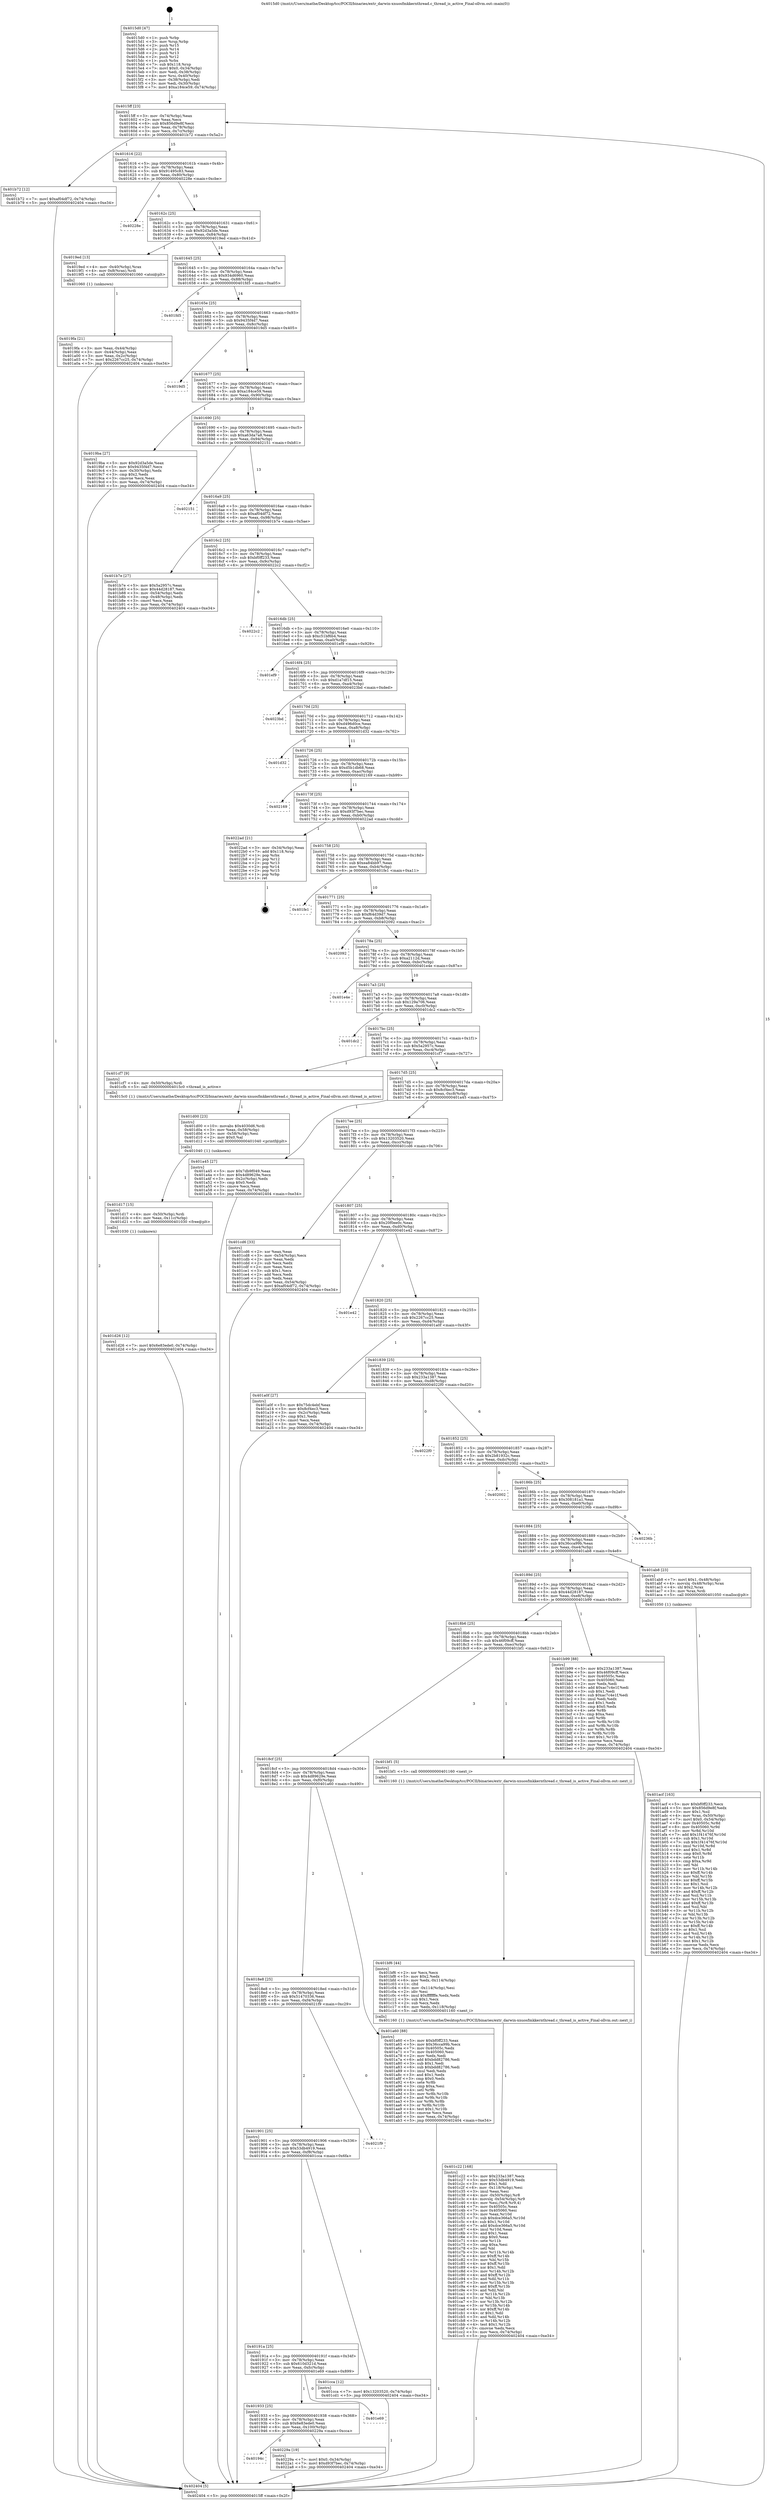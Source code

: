 digraph "0x4015d0" {
  label = "0x4015d0 (/mnt/c/Users/mathe/Desktop/tcc/POCII/binaries/extr_darwin-xnuosfmkkernthread.c_thread_is_active_Final-ollvm.out::main(0))"
  labelloc = "t"
  node[shape=record]

  Entry [label="",width=0.3,height=0.3,shape=circle,fillcolor=black,style=filled]
  "0x4015ff" [label="{
     0x4015ff [23]\l
     | [instrs]\l
     &nbsp;&nbsp;0x4015ff \<+3\>: mov -0x74(%rbp),%eax\l
     &nbsp;&nbsp;0x401602 \<+2\>: mov %eax,%ecx\l
     &nbsp;&nbsp;0x401604 \<+6\>: sub $0x856d9e8f,%ecx\l
     &nbsp;&nbsp;0x40160a \<+3\>: mov %eax,-0x78(%rbp)\l
     &nbsp;&nbsp;0x40160d \<+3\>: mov %ecx,-0x7c(%rbp)\l
     &nbsp;&nbsp;0x401610 \<+6\>: je 0000000000401b72 \<main+0x5a2\>\l
  }"]
  "0x401b72" [label="{
     0x401b72 [12]\l
     | [instrs]\l
     &nbsp;&nbsp;0x401b72 \<+7\>: movl $0xaf04df72,-0x74(%rbp)\l
     &nbsp;&nbsp;0x401b79 \<+5\>: jmp 0000000000402404 \<main+0xe34\>\l
  }"]
  "0x401616" [label="{
     0x401616 [22]\l
     | [instrs]\l
     &nbsp;&nbsp;0x401616 \<+5\>: jmp 000000000040161b \<main+0x4b\>\l
     &nbsp;&nbsp;0x40161b \<+3\>: mov -0x78(%rbp),%eax\l
     &nbsp;&nbsp;0x40161e \<+5\>: sub $0x91495c83,%eax\l
     &nbsp;&nbsp;0x401623 \<+3\>: mov %eax,-0x80(%rbp)\l
     &nbsp;&nbsp;0x401626 \<+6\>: je 000000000040228e \<main+0xcbe\>\l
  }"]
  Exit [label="",width=0.3,height=0.3,shape=circle,fillcolor=black,style=filled,peripheries=2]
  "0x40228e" [label="{
     0x40228e\l
  }", style=dashed]
  "0x40162c" [label="{
     0x40162c [25]\l
     | [instrs]\l
     &nbsp;&nbsp;0x40162c \<+5\>: jmp 0000000000401631 \<main+0x61\>\l
     &nbsp;&nbsp;0x401631 \<+3\>: mov -0x78(%rbp),%eax\l
     &nbsp;&nbsp;0x401634 \<+5\>: sub $0x92d3a5de,%eax\l
     &nbsp;&nbsp;0x401639 \<+6\>: mov %eax,-0x84(%rbp)\l
     &nbsp;&nbsp;0x40163f \<+6\>: je 00000000004019ed \<main+0x41d\>\l
  }"]
  "0x40194c" [label="{
     0x40194c\l
  }", style=dashed]
  "0x4019ed" [label="{
     0x4019ed [13]\l
     | [instrs]\l
     &nbsp;&nbsp;0x4019ed \<+4\>: mov -0x40(%rbp),%rax\l
     &nbsp;&nbsp;0x4019f1 \<+4\>: mov 0x8(%rax),%rdi\l
     &nbsp;&nbsp;0x4019f5 \<+5\>: call 0000000000401060 \<atoi@plt\>\l
     | [calls]\l
     &nbsp;&nbsp;0x401060 \{1\} (unknown)\l
  }"]
  "0x401645" [label="{
     0x401645 [25]\l
     | [instrs]\l
     &nbsp;&nbsp;0x401645 \<+5\>: jmp 000000000040164a \<main+0x7a\>\l
     &nbsp;&nbsp;0x40164a \<+3\>: mov -0x78(%rbp),%eax\l
     &nbsp;&nbsp;0x40164d \<+5\>: sub $0x934d6960,%eax\l
     &nbsp;&nbsp;0x401652 \<+6\>: mov %eax,-0x88(%rbp)\l
     &nbsp;&nbsp;0x401658 \<+6\>: je 0000000000401fd5 \<main+0xa05\>\l
  }"]
  "0x40229a" [label="{
     0x40229a [19]\l
     | [instrs]\l
     &nbsp;&nbsp;0x40229a \<+7\>: movl $0x0,-0x34(%rbp)\l
     &nbsp;&nbsp;0x4022a1 \<+7\>: movl $0xd93f7bec,-0x74(%rbp)\l
     &nbsp;&nbsp;0x4022a8 \<+5\>: jmp 0000000000402404 \<main+0xe34\>\l
  }"]
  "0x401fd5" [label="{
     0x401fd5\l
  }", style=dashed]
  "0x40165e" [label="{
     0x40165e [25]\l
     | [instrs]\l
     &nbsp;&nbsp;0x40165e \<+5\>: jmp 0000000000401663 \<main+0x93\>\l
     &nbsp;&nbsp;0x401663 \<+3\>: mov -0x78(%rbp),%eax\l
     &nbsp;&nbsp;0x401666 \<+5\>: sub $0x9435f4d7,%eax\l
     &nbsp;&nbsp;0x40166b \<+6\>: mov %eax,-0x8c(%rbp)\l
     &nbsp;&nbsp;0x401671 \<+6\>: je 00000000004019d5 \<main+0x405\>\l
  }"]
  "0x401933" [label="{
     0x401933 [25]\l
     | [instrs]\l
     &nbsp;&nbsp;0x401933 \<+5\>: jmp 0000000000401938 \<main+0x368\>\l
     &nbsp;&nbsp;0x401938 \<+3\>: mov -0x78(%rbp),%eax\l
     &nbsp;&nbsp;0x40193b \<+5\>: sub $0x6e83ede0,%eax\l
     &nbsp;&nbsp;0x401940 \<+6\>: mov %eax,-0x100(%rbp)\l
     &nbsp;&nbsp;0x401946 \<+6\>: je 000000000040229a \<main+0xcca\>\l
  }"]
  "0x4019d5" [label="{
     0x4019d5\l
  }", style=dashed]
  "0x401677" [label="{
     0x401677 [25]\l
     | [instrs]\l
     &nbsp;&nbsp;0x401677 \<+5\>: jmp 000000000040167c \<main+0xac\>\l
     &nbsp;&nbsp;0x40167c \<+3\>: mov -0x78(%rbp),%eax\l
     &nbsp;&nbsp;0x40167f \<+5\>: sub $0xa184ce59,%eax\l
     &nbsp;&nbsp;0x401684 \<+6\>: mov %eax,-0x90(%rbp)\l
     &nbsp;&nbsp;0x40168a \<+6\>: je 00000000004019ba \<main+0x3ea\>\l
  }"]
  "0x401e69" [label="{
     0x401e69\l
  }", style=dashed]
  "0x4019ba" [label="{
     0x4019ba [27]\l
     | [instrs]\l
     &nbsp;&nbsp;0x4019ba \<+5\>: mov $0x92d3a5de,%eax\l
     &nbsp;&nbsp;0x4019bf \<+5\>: mov $0x9435f4d7,%ecx\l
     &nbsp;&nbsp;0x4019c4 \<+3\>: mov -0x30(%rbp),%edx\l
     &nbsp;&nbsp;0x4019c7 \<+3\>: cmp $0x2,%edx\l
     &nbsp;&nbsp;0x4019ca \<+3\>: cmovne %ecx,%eax\l
     &nbsp;&nbsp;0x4019cd \<+3\>: mov %eax,-0x74(%rbp)\l
     &nbsp;&nbsp;0x4019d0 \<+5\>: jmp 0000000000402404 \<main+0xe34\>\l
  }"]
  "0x401690" [label="{
     0x401690 [25]\l
     | [instrs]\l
     &nbsp;&nbsp;0x401690 \<+5\>: jmp 0000000000401695 \<main+0xc5\>\l
     &nbsp;&nbsp;0x401695 \<+3\>: mov -0x78(%rbp),%eax\l
     &nbsp;&nbsp;0x401698 \<+5\>: sub $0xa63da7a8,%eax\l
     &nbsp;&nbsp;0x40169d \<+6\>: mov %eax,-0x94(%rbp)\l
     &nbsp;&nbsp;0x4016a3 \<+6\>: je 0000000000402151 \<main+0xb81\>\l
  }"]
  "0x402404" [label="{
     0x402404 [5]\l
     | [instrs]\l
     &nbsp;&nbsp;0x402404 \<+5\>: jmp 00000000004015ff \<main+0x2f\>\l
  }"]
  "0x4015d0" [label="{
     0x4015d0 [47]\l
     | [instrs]\l
     &nbsp;&nbsp;0x4015d0 \<+1\>: push %rbp\l
     &nbsp;&nbsp;0x4015d1 \<+3\>: mov %rsp,%rbp\l
     &nbsp;&nbsp;0x4015d4 \<+2\>: push %r15\l
     &nbsp;&nbsp;0x4015d6 \<+2\>: push %r14\l
     &nbsp;&nbsp;0x4015d8 \<+2\>: push %r13\l
     &nbsp;&nbsp;0x4015da \<+2\>: push %r12\l
     &nbsp;&nbsp;0x4015dc \<+1\>: push %rbx\l
     &nbsp;&nbsp;0x4015dd \<+7\>: sub $0x118,%rsp\l
     &nbsp;&nbsp;0x4015e4 \<+7\>: movl $0x0,-0x34(%rbp)\l
     &nbsp;&nbsp;0x4015eb \<+3\>: mov %edi,-0x38(%rbp)\l
     &nbsp;&nbsp;0x4015ee \<+4\>: mov %rsi,-0x40(%rbp)\l
     &nbsp;&nbsp;0x4015f2 \<+3\>: mov -0x38(%rbp),%edi\l
     &nbsp;&nbsp;0x4015f5 \<+3\>: mov %edi,-0x30(%rbp)\l
     &nbsp;&nbsp;0x4015f8 \<+7\>: movl $0xa184ce59,-0x74(%rbp)\l
  }"]
  "0x4019fa" [label="{
     0x4019fa [21]\l
     | [instrs]\l
     &nbsp;&nbsp;0x4019fa \<+3\>: mov %eax,-0x44(%rbp)\l
     &nbsp;&nbsp;0x4019fd \<+3\>: mov -0x44(%rbp),%eax\l
     &nbsp;&nbsp;0x401a00 \<+3\>: mov %eax,-0x2c(%rbp)\l
     &nbsp;&nbsp;0x401a03 \<+7\>: movl $0x2267cc25,-0x74(%rbp)\l
     &nbsp;&nbsp;0x401a0a \<+5\>: jmp 0000000000402404 \<main+0xe34\>\l
  }"]
  "0x401d26" [label="{
     0x401d26 [12]\l
     | [instrs]\l
     &nbsp;&nbsp;0x401d26 \<+7\>: movl $0x6e83ede0,-0x74(%rbp)\l
     &nbsp;&nbsp;0x401d2d \<+5\>: jmp 0000000000402404 \<main+0xe34\>\l
  }"]
  "0x402151" [label="{
     0x402151\l
  }", style=dashed]
  "0x4016a9" [label="{
     0x4016a9 [25]\l
     | [instrs]\l
     &nbsp;&nbsp;0x4016a9 \<+5\>: jmp 00000000004016ae \<main+0xde\>\l
     &nbsp;&nbsp;0x4016ae \<+3\>: mov -0x78(%rbp),%eax\l
     &nbsp;&nbsp;0x4016b1 \<+5\>: sub $0xaf04df72,%eax\l
     &nbsp;&nbsp;0x4016b6 \<+6\>: mov %eax,-0x98(%rbp)\l
     &nbsp;&nbsp;0x4016bc \<+6\>: je 0000000000401b7e \<main+0x5ae\>\l
  }"]
  "0x401d17" [label="{
     0x401d17 [15]\l
     | [instrs]\l
     &nbsp;&nbsp;0x401d17 \<+4\>: mov -0x50(%rbp),%rdi\l
     &nbsp;&nbsp;0x401d1b \<+6\>: mov %eax,-0x11c(%rbp)\l
     &nbsp;&nbsp;0x401d21 \<+5\>: call 0000000000401030 \<free@plt\>\l
     | [calls]\l
     &nbsp;&nbsp;0x401030 \{1\} (unknown)\l
  }"]
  "0x401b7e" [label="{
     0x401b7e [27]\l
     | [instrs]\l
     &nbsp;&nbsp;0x401b7e \<+5\>: mov $0x5a2957c,%eax\l
     &nbsp;&nbsp;0x401b83 \<+5\>: mov $0x44d28187,%ecx\l
     &nbsp;&nbsp;0x401b88 \<+3\>: mov -0x54(%rbp),%edx\l
     &nbsp;&nbsp;0x401b8b \<+3\>: cmp -0x48(%rbp),%edx\l
     &nbsp;&nbsp;0x401b8e \<+3\>: cmovl %ecx,%eax\l
     &nbsp;&nbsp;0x401b91 \<+3\>: mov %eax,-0x74(%rbp)\l
     &nbsp;&nbsp;0x401b94 \<+5\>: jmp 0000000000402404 \<main+0xe34\>\l
  }"]
  "0x4016c2" [label="{
     0x4016c2 [25]\l
     | [instrs]\l
     &nbsp;&nbsp;0x4016c2 \<+5\>: jmp 00000000004016c7 \<main+0xf7\>\l
     &nbsp;&nbsp;0x4016c7 \<+3\>: mov -0x78(%rbp),%eax\l
     &nbsp;&nbsp;0x4016ca \<+5\>: sub $0xbf0ff233,%eax\l
     &nbsp;&nbsp;0x4016cf \<+6\>: mov %eax,-0x9c(%rbp)\l
     &nbsp;&nbsp;0x4016d5 \<+6\>: je 00000000004022c2 \<main+0xcf2\>\l
  }"]
  "0x401d00" [label="{
     0x401d00 [23]\l
     | [instrs]\l
     &nbsp;&nbsp;0x401d00 \<+10\>: movabs $0x4030d6,%rdi\l
     &nbsp;&nbsp;0x401d0a \<+3\>: mov %eax,-0x58(%rbp)\l
     &nbsp;&nbsp;0x401d0d \<+3\>: mov -0x58(%rbp),%esi\l
     &nbsp;&nbsp;0x401d10 \<+2\>: mov $0x0,%al\l
     &nbsp;&nbsp;0x401d12 \<+5\>: call 0000000000401040 \<printf@plt\>\l
     | [calls]\l
     &nbsp;&nbsp;0x401040 \{1\} (unknown)\l
  }"]
  "0x4022c2" [label="{
     0x4022c2\l
  }", style=dashed]
  "0x4016db" [label="{
     0x4016db [25]\l
     | [instrs]\l
     &nbsp;&nbsp;0x4016db \<+5\>: jmp 00000000004016e0 \<main+0x110\>\l
     &nbsp;&nbsp;0x4016e0 \<+3\>: mov -0x78(%rbp),%eax\l
     &nbsp;&nbsp;0x4016e3 \<+5\>: sub $0xc51bf6b4,%eax\l
     &nbsp;&nbsp;0x4016e8 \<+6\>: mov %eax,-0xa0(%rbp)\l
     &nbsp;&nbsp;0x4016ee \<+6\>: je 0000000000401ef9 \<main+0x929\>\l
  }"]
  "0x40191a" [label="{
     0x40191a [25]\l
     | [instrs]\l
     &nbsp;&nbsp;0x40191a \<+5\>: jmp 000000000040191f \<main+0x34f\>\l
     &nbsp;&nbsp;0x40191f \<+3\>: mov -0x78(%rbp),%eax\l
     &nbsp;&nbsp;0x401922 \<+5\>: sub $0x610d321d,%eax\l
     &nbsp;&nbsp;0x401927 \<+6\>: mov %eax,-0xfc(%rbp)\l
     &nbsp;&nbsp;0x40192d \<+6\>: je 0000000000401e69 \<main+0x899\>\l
  }"]
  "0x401ef9" [label="{
     0x401ef9\l
  }", style=dashed]
  "0x4016f4" [label="{
     0x4016f4 [25]\l
     | [instrs]\l
     &nbsp;&nbsp;0x4016f4 \<+5\>: jmp 00000000004016f9 \<main+0x129\>\l
     &nbsp;&nbsp;0x4016f9 \<+3\>: mov -0x78(%rbp),%eax\l
     &nbsp;&nbsp;0x4016fc \<+5\>: sub $0xd1a7df15,%eax\l
     &nbsp;&nbsp;0x401701 \<+6\>: mov %eax,-0xa4(%rbp)\l
     &nbsp;&nbsp;0x401707 \<+6\>: je 00000000004023bd \<main+0xded\>\l
  }"]
  "0x401cca" [label="{
     0x401cca [12]\l
     | [instrs]\l
     &nbsp;&nbsp;0x401cca \<+7\>: movl $0x13203520,-0x74(%rbp)\l
     &nbsp;&nbsp;0x401cd1 \<+5\>: jmp 0000000000402404 \<main+0xe34\>\l
  }"]
  "0x4023bd" [label="{
     0x4023bd\l
  }", style=dashed]
  "0x40170d" [label="{
     0x40170d [25]\l
     | [instrs]\l
     &nbsp;&nbsp;0x40170d \<+5\>: jmp 0000000000401712 \<main+0x142\>\l
     &nbsp;&nbsp;0x401712 \<+3\>: mov -0x78(%rbp),%eax\l
     &nbsp;&nbsp;0x401715 \<+5\>: sub $0xd496d0ce,%eax\l
     &nbsp;&nbsp;0x40171a \<+6\>: mov %eax,-0xa8(%rbp)\l
     &nbsp;&nbsp;0x401720 \<+6\>: je 0000000000401d32 \<main+0x762\>\l
  }"]
  "0x401901" [label="{
     0x401901 [25]\l
     | [instrs]\l
     &nbsp;&nbsp;0x401901 \<+5\>: jmp 0000000000401906 \<main+0x336\>\l
     &nbsp;&nbsp;0x401906 \<+3\>: mov -0x78(%rbp),%eax\l
     &nbsp;&nbsp;0x401909 \<+5\>: sub $0x53db4919,%eax\l
     &nbsp;&nbsp;0x40190e \<+6\>: mov %eax,-0xf8(%rbp)\l
     &nbsp;&nbsp;0x401914 \<+6\>: je 0000000000401cca \<main+0x6fa\>\l
  }"]
  "0x401d32" [label="{
     0x401d32\l
  }", style=dashed]
  "0x401726" [label="{
     0x401726 [25]\l
     | [instrs]\l
     &nbsp;&nbsp;0x401726 \<+5\>: jmp 000000000040172b \<main+0x15b\>\l
     &nbsp;&nbsp;0x40172b \<+3\>: mov -0x78(%rbp),%eax\l
     &nbsp;&nbsp;0x40172e \<+5\>: sub $0xd5b1db68,%eax\l
     &nbsp;&nbsp;0x401733 \<+6\>: mov %eax,-0xac(%rbp)\l
     &nbsp;&nbsp;0x401739 \<+6\>: je 0000000000402169 \<main+0xb99\>\l
  }"]
  "0x4021f9" [label="{
     0x4021f9\l
  }", style=dashed]
  "0x402169" [label="{
     0x402169\l
  }", style=dashed]
  "0x40173f" [label="{
     0x40173f [25]\l
     | [instrs]\l
     &nbsp;&nbsp;0x40173f \<+5\>: jmp 0000000000401744 \<main+0x174\>\l
     &nbsp;&nbsp;0x401744 \<+3\>: mov -0x78(%rbp),%eax\l
     &nbsp;&nbsp;0x401747 \<+5\>: sub $0xd93f7bec,%eax\l
     &nbsp;&nbsp;0x40174c \<+6\>: mov %eax,-0xb0(%rbp)\l
     &nbsp;&nbsp;0x401752 \<+6\>: je 00000000004022ad \<main+0xcdd\>\l
  }"]
  "0x401c22" [label="{
     0x401c22 [168]\l
     | [instrs]\l
     &nbsp;&nbsp;0x401c22 \<+5\>: mov $0x233a1387,%ecx\l
     &nbsp;&nbsp;0x401c27 \<+5\>: mov $0x53db4919,%edx\l
     &nbsp;&nbsp;0x401c2c \<+3\>: mov $0x1,%dil\l
     &nbsp;&nbsp;0x401c2f \<+6\>: mov -0x118(%rbp),%esi\l
     &nbsp;&nbsp;0x401c35 \<+3\>: imul %eax,%esi\l
     &nbsp;&nbsp;0x401c38 \<+4\>: mov -0x50(%rbp),%r8\l
     &nbsp;&nbsp;0x401c3c \<+4\>: movslq -0x54(%rbp),%r9\l
     &nbsp;&nbsp;0x401c40 \<+4\>: mov %esi,(%r8,%r9,4)\l
     &nbsp;&nbsp;0x401c44 \<+7\>: mov 0x40505c,%eax\l
     &nbsp;&nbsp;0x401c4b \<+7\>: mov 0x405060,%esi\l
     &nbsp;&nbsp;0x401c52 \<+3\>: mov %eax,%r10d\l
     &nbsp;&nbsp;0x401c55 \<+7\>: sub $0xdce366a5,%r10d\l
     &nbsp;&nbsp;0x401c5c \<+4\>: sub $0x1,%r10d\l
     &nbsp;&nbsp;0x401c60 \<+7\>: add $0xdce366a5,%r10d\l
     &nbsp;&nbsp;0x401c67 \<+4\>: imul %r10d,%eax\l
     &nbsp;&nbsp;0x401c6b \<+3\>: and $0x1,%eax\l
     &nbsp;&nbsp;0x401c6e \<+3\>: cmp $0x0,%eax\l
     &nbsp;&nbsp;0x401c71 \<+4\>: sete %r11b\l
     &nbsp;&nbsp;0x401c75 \<+3\>: cmp $0xa,%esi\l
     &nbsp;&nbsp;0x401c78 \<+3\>: setl %bl\l
     &nbsp;&nbsp;0x401c7b \<+3\>: mov %r11b,%r14b\l
     &nbsp;&nbsp;0x401c7e \<+4\>: xor $0xff,%r14b\l
     &nbsp;&nbsp;0x401c82 \<+3\>: mov %bl,%r15b\l
     &nbsp;&nbsp;0x401c85 \<+4\>: xor $0xff,%r15b\l
     &nbsp;&nbsp;0x401c89 \<+4\>: xor $0x1,%dil\l
     &nbsp;&nbsp;0x401c8d \<+3\>: mov %r14b,%r12b\l
     &nbsp;&nbsp;0x401c90 \<+4\>: and $0xff,%r12b\l
     &nbsp;&nbsp;0x401c94 \<+3\>: and %dil,%r11b\l
     &nbsp;&nbsp;0x401c97 \<+3\>: mov %r15b,%r13b\l
     &nbsp;&nbsp;0x401c9a \<+4\>: and $0xff,%r13b\l
     &nbsp;&nbsp;0x401c9e \<+3\>: and %dil,%bl\l
     &nbsp;&nbsp;0x401ca1 \<+3\>: or %r11b,%r12b\l
     &nbsp;&nbsp;0x401ca4 \<+3\>: or %bl,%r13b\l
     &nbsp;&nbsp;0x401ca7 \<+3\>: xor %r13b,%r12b\l
     &nbsp;&nbsp;0x401caa \<+3\>: or %r15b,%r14b\l
     &nbsp;&nbsp;0x401cad \<+4\>: xor $0xff,%r14b\l
     &nbsp;&nbsp;0x401cb1 \<+4\>: or $0x1,%dil\l
     &nbsp;&nbsp;0x401cb5 \<+3\>: and %dil,%r14b\l
     &nbsp;&nbsp;0x401cb8 \<+3\>: or %r14b,%r12b\l
     &nbsp;&nbsp;0x401cbb \<+4\>: test $0x1,%r12b\l
     &nbsp;&nbsp;0x401cbf \<+3\>: cmovne %edx,%ecx\l
     &nbsp;&nbsp;0x401cc2 \<+3\>: mov %ecx,-0x74(%rbp)\l
     &nbsp;&nbsp;0x401cc5 \<+5\>: jmp 0000000000402404 \<main+0xe34\>\l
  }"]
  "0x4022ad" [label="{
     0x4022ad [21]\l
     | [instrs]\l
     &nbsp;&nbsp;0x4022ad \<+3\>: mov -0x34(%rbp),%eax\l
     &nbsp;&nbsp;0x4022b0 \<+7\>: add $0x118,%rsp\l
     &nbsp;&nbsp;0x4022b7 \<+1\>: pop %rbx\l
     &nbsp;&nbsp;0x4022b8 \<+2\>: pop %r12\l
     &nbsp;&nbsp;0x4022ba \<+2\>: pop %r13\l
     &nbsp;&nbsp;0x4022bc \<+2\>: pop %r14\l
     &nbsp;&nbsp;0x4022be \<+2\>: pop %r15\l
     &nbsp;&nbsp;0x4022c0 \<+1\>: pop %rbp\l
     &nbsp;&nbsp;0x4022c1 \<+1\>: ret\l
  }"]
  "0x401758" [label="{
     0x401758 [25]\l
     | [instrs]\l
     &nbsp;&nbsp;0x401758 \<+5\>: jmp 000000000040175d \<main+0x18d\>\l
     &nbsp;&nbsp;0x40175d \<+3\>: mov -0x78(%rbp),%eax\l
     &nbsp;&nbsp;0x401760 \<+5\>: sub $0xea84bb97,%eax\l
     &nbsp;&nbsp;0x401765 \<+6\>: mov %eax,-0xb4(%rbp)\l
     &nbsp;&nbsp;0x40176b \<+6\>: je 0000000000401fe1 \<main+0xa11\>\l
  }"]
  "0x401bf6" [label="{
     0x401bf6 [44]\l
     | [instrs]\l
     &nbsp;&nbsp;0x401bf6 \<+2\>: xor %ecx,%ecx\l
     &nbsp;&nbsp;0x401bf8 \<+5\>: mov $0x2,%edx\l
     &nbsp;&nbsp;0x401bfd \<+6\>: mov %edx,-0x114(%rbp)\l
     &nbsp;&nbsp;0x401c03 \<+1\>: cltd\l
     &nbsp;&nbsp;0x401c04 \<+6\>: mov -0x114(%rbp),%esi\l
     &nbsp;&nbsp;0x401c0a \<+2\>: idiv %esi\l
     &nbsp;&nbsp;0x401c0c \<+6\>: imul $0xfffffffe,%edx,%edx\l
     &nbsp;&nbsp;0x401c12 \<+3\>: sub $0x1,%ecx\l
     &nbsp;&nbsp;0x401c15 \<+2\>: sub %ecx,%edx\l
     &nbsp;&nbsp;0x401c17 \<+6\>: mov %edx,-0x118(%rbp)\l
     &nbsp;&nbsp;0x401c1d \<+5\>: call 0000000000401160 \<next_i\>\l
     | [calls]\l
     &nbsp;&nbsp;0x401160 \{1\} (/mnt/c/Users/mathe/Desktop/tcc/POCII/binaries/extr_darwin-xnuosfmkkernthread.c_thread_is_active_Final-ollvm.out::next_i)\l
  }"]
  "0x401fe1" [label="{
     0x401fe1\l
  }", style=dashed]
  "0x401771" [label="{
     0x401771 [25]\l
     | [instrs]\l
     &nbsp;&nbsp;0x401771 \<+5\>: jmp 0000000000401776 \<main+0x1a6\>\l
     &nbsp;&nbsp;0x401776 \<+3\>: mov -0x78(%rbp),%eax\l
     &nbsp;&nbsp;0x401779 \<+5\>: sub $0xf64d39d7,%eax\l
     &nbsp;&nbsp;0x40177e \<+6\>: mov %eax,-0xb8(%rbp)\l
     &nbsp;&nbsp;0x401784 \<+6\>: je 0000000000402092 \<main+0xac2\>\l
  }"]
  "0x401acf" [label="{
     0x401acf [163]\l
     | [instrs]\l
     &nbsp;&nbsp;0x401acf \<+5\>: mov $0xbf0ff233,%ecx\l
     &nbsp;&nbsp;0x401ad4 \<+5\>: mov $0x856d9e8f,%edx\l
     &nbsp;&nbsp;0x401ad9 \<+3\>: mov $0x1,%sil\l
     &nbsp;&nbsp;0x401adc \<+4\>: mov %rax,-0x50(%rbp)\l
     &nbsp;&nbsp;0x401ae0 \<+7\>: movl $0x0,-0x54(%rbp)\l
     &nbsp;&nbsp;0x401ae7 \<+8\>: mov 0x40505c,%r8d\l
     &nbsp;&nbsp;0x401aef \<+8\>: mov 0x405060,%r9d\l
     &nbsp;&nbsp;0x401af7 \<+3\>: mov %r8d,%r10d\l
     &nbsp;&nbsp;0x401afa \<+7\>: add $0x1f41476f,%r10d\l
     &nbsp;&nbsp;0x401b01 \<+4\>: sub $0x1,%r10d\l
     &nbsp;&nbsp;0x401b05 \<+7\>: sub $0x1f41476f,%r10d\l
     &nbsp;&nbsp;0x401b0c \<+4\>: imul %r10d,%r8d\l
     &nbsp;&nbsp;0x401b10 \<+4\>: and $0x1,%r8d\l
     &nbsp;&nbsp;0x401b14 \<+4\>: cmp $0x0,%r8d\l
     &nbsp;&nbsp;0x401b18 \<+4\>: sete %r11b\l
     &nbsp;&nbsp;0x401b1c \<+4\>: cmp $0xa,%r9d\l
     &nbsp;&nbsp;0x401b20 \<+3\>: setl %bl\l
     &nbsp;&nbsp;0x401b23 \<+3\>: mov %r11b,%r14b\l
     &nbsp;&nbsp;0x401b26 \<+4\>: xor $0xff,%r14b\l
     &nbsp;&nbsp;0x401b2a \<+3\>: mov %bl,%r15b\l
     &nbsp;&nbsp;0x401b2d \<+4\>: xor $0xff,%r15b\l
     &nbsp;&nbsp;0x401b31 \<+4\>: xor $0x1,%sil\l
     &nbsp;&nbsp;0x401b35 \<+3\>: mov %r14b,%r12b\l
     &nbsp;&nbsp;0x401b38 \<+4\>: and $0xff,%r12b\l
     &nbsp;&nbsp;0x401b3c \<+3\>: and %sil,%r11b\l
     &nbsp;&nbsp;0x401b3f \<+3\>: mov %r15b,%r13b\l
     &nbsp;&nbsp;0x401b42 \<+4\>: and $0xff,%r13b\l
     &nbsp;&nbsp;0x401b46 \<+3\>: and %sil,%bl\l
     &nbsp;&nbsp;0x401b49 \<+3\>: or %r11b,%r12b\l
     &nbsp;&nbsp;0x401b4c \<+3\>: or %bl,%r13b\l
     &nbsp;&nbsp;0x401b4f \<+3\>: xor %r13b,%r12b\l
     &nbsp;&nbsp;0x401b52 \<+3\>: or %r15b,%r14b\l
     &nbsp;&nbsp;0x401b55 \<+4\>: xor $0xff,%r14b\l
     &nbsp;&nbsp;0x401b59 \<+4\>: or $0x1,%sil\l
     &nbsp;&nbsp;0x401b5d \<+3\>: and %sil,%r14b\l
     &nbsp;&nbsp;0x401b60 \<+3\>: or %r14b,%r12b\l
     &nbsp;&nbsp;0x401b63 \<+4\>: test $0x1,%r12b\l
     &nbsp;&nbsp;0x401b67 \<+3\>: cmovne %edx,%ecx\l
     &nbsp;&nbsp;0x401b6a \<+3\>: mov %ecx,-0x74(%rbp)\l
     &nbsp;&nbsp;0x401b6d \<+5\>: jmp 0000000000402404 \<main+0xe34\>\l
  }"]
  "0x402092" [label="{
     0x402092\l
  }", style=dashed]
  "0x40178a" [label="{
     0x40178a [25]\l
     | [instrs]\l
     &nbsp;&nbsp;0x40178a \<+5\>: jmp 000000000040178f \<main+0x1bf\>\l
     &nbsp;&nbsp;0x40178f \<+3\>: mov -0x78(%rbp),%eax\l
     &nbsp;&nbsp;0x401792 \<+5\>: sub $0xa2112d,%eax\l
     &nbsp;&nbsp;0x401797 \<+6\>: mov %eax,-0xbc(%rbp)\l
     &nbsp;&nbsp;0x40179d \<+6\>: je 0000000000401e4e \<main+0x87e\>\l
  }"]
  "0x4018e8" [label="{
     0x4018e8 [25]\l
     | [instrs]\l
     &nbsp;&nbsp;0x4018e8 \<+5\>: jmp 00000000004018ed \<main+0x31d\>\l
     &nbsp;&nbsp;0x4018ed \<+3\>: mov -0x78(%rbp),%eax\l
     &nbsp;&nbsp;0x4018f0 \<+5\>: sub $0x51470336,%eax\l
     &nbsp;&nbsp;0x4018f5 \<+6\>: mov %eax,-0xf4(%rbp)\l
     &nbsp;&nbsp;0x4018fb \<+6\>: je 00000000004021f9 \<main+0xc29\>\l
  }"]
  "0x401e4e" [label="{
     0x401e4e\l
  }", style=dashed]
  "0x4017a3" [label="{
     0x4017a3 [25]\l
     | [instrs]\l
     &nbsp;&nbsp;0x4017a3 \<+5\>: jmp 00000000004017a8 \<main+0x1d8\>\l
     &nbsp;&nbsp;0x4017a8 \<+3\>: mov -0x78(%rbp),%eax\l
     &nbsp;&nbsp;0x4017ab \<+5\>: sub $0x129a706,%eax\l
     &nbsp;&nbsp;0x4017b0 \<+6\>: mov %eax,-0xc0(%rbp)\l
     &nbsp;&nbsp;0x4017b6 \<+6\>: je 0000000000401dc2 \<main+0x7f2\>\l
  }"]
  "0x401a60" [label="{
     0x401a60 [88]\l
     | [instrs]\l
     &nbsp;&nbsp;0x401a60 \<+5\>: mov $0xbf0ff233,%eax\l
     &nbsp;&nbsp;0x401a65 \<+5\>: mov $0x36cca99b,%ecx\l
     &nbsp;&nbsp;0x401a6a \<+7\>: mov 0x40505c,%edx\l
     &nbsp;&nbsp;0x401a71 \<+7\>: mov 0x405060,%esi\l
     &nbsp;&nbsp;0x401a78 \<+2\>: mov %edx,%edi\l
     &nbsp;&nbsp;0x401a7a \<+6\>: add $0xbdd82786,%edi\l
     &nbsp;&nbsp;0x401a80 \<+3\>: sub $0x1,%edi\l
     &nbsp;&nbsp;0x401a83 \<+6\>: sub $0xbdd82786,%edi\l
     &nbsp;&nbsp;0x401a89 \<+3\>: imul %edi,%edx\l
     &nbsp;&nbsp;0x401a8c \<+3\>: and $0x1,%edx\l
     &nbsp;&nbsp;0x401a8f \<+3\>: cmp $0x0,%edx\l
     &nbsp;&nbsp;0x401a92 \<+4\>: sete %r8b\l
     &nbsp;&nbsp;0x401a96 \<+3\>: cmp $0xa,%esi\l
     &nbsp;&nbsp;0x401a99 \<+4\>: setl %r9b\l
     &nbsp;&nbsp;0x401a9d \<+3\>: mov %r8b,%r10b\l
     &nbsp;&nbsp;0x401aa0 \<+3\>: and %r9b,%r10b\l
     &nbsp;&nbsp;0x401aa3 \<+3\>: xor %r9b,%r8b\l
     &nbsp;&nbsp;0x401aa6 \<+3\>: or %r8b,%r10b\l
     &nbsp;&nbsp;0x401aa9 \<+4\>: test $0x1,%r10b\l
     &nbsp;&nbsp;0x401aad \<+3\>: cmovne %ecx,%eax\l
     &nbsp;&nbsp;0x401ab0 \<+3\>: mov %eax,-0x74(%rbp)\l
     &nbsp;&nbsp;0x401ab3 \<+5\>: jmp 0000000000402404 \<main+0xe34\>\l
  }"]
  "0x401dc2" [label="{
     0x401dc2\l
  }", style=dashed]
  "0x4017bc" [label="{
     0x4017bc [25]\l
     | [instrs]\l
     &nbsp;&nbsp;0x4017bc \<+5\>: jmp 00000000004017c1 \<main+0x1f1\>\l
     &nbsp;&nbsp;0x4017c1 \<+3\>: mov -0x78(%rbp),%eax\l
     &nbsp;&nbsp;0x4017c4 \<+5\>: sub $0x5a2957c,%eax\l
     &nbsp;&nbsp;0x4017c9 \<+6\>: mov %eax,-0xc4(%rbp)\l
     &nbsp;&nbsp;0x4017cf \<+6\>: je 0000000000401cf7 \<main+0x727\>\l
  }"]
  "0x4018cf" [label="{
     0x4018cf [25]\l
     | [instrs]\l
     &nbsp;&nbsp;0x4018cf \<+5\>: jmp 00000000004018d4 \<main+0x304\>\l
     &nbsp;&nbsp;0x4018d4 \<+3\>: mov -0x78(%rbp),%eax\l
     &nbsp;&nbsp;0x4018d7 \<+5\>: sub $0x4d89629e,%eax\l
     &nbsp;&nbsp;0x4018dc \<+6\>: mov %eax,-0xf0(%rbp)\l
     &nbsp;&nbsp;0x4018e2 \<+6\>: je 0000000000401a60 \<main+0x490\>\l
  }"]
  "0x401cf7" [label="{
     0x401cf7 [9]\l
     | [instrs]\l
     &nbsp;&nbsp;0x401cf7 \<+4\>: mov -0x50(%rbp),%rdi\l
     &nbsp;&nbsp;0x401cfb \<+5\>: call 00000000004015c0 \<thread_is_active\>\l
     | [calls]\l
     &nbsp;&nbsp;0x4015c0 \{1\} (/mnt/c/Users/mathe/Desktop/tcc/POCII/binaries/extr_darwin-xnuosfmkkernthread.c_thread_is_active_Final-ollvm.out::thread_is_active)\l
  }"]
  "0x4017d5" [label="{
     0x4017d5 [25]\l
     | [instrs]\l
     &nbsp;&nbsp;0x4017d5 \<+5\>: jmp 00000000004017da \<main+0x20a\>\l
     &nbsp;&nbsp;0x4017da \<+3\>: mov -0x78(%rbp),%eax\l
     &nbsp;&nbsp;0x4017dd \<+5\>: sub $0x8cf4ec3,%eax\l
     &nbsp;&nbsp;0x4017e2 \<+6\>: mov %eax,-0xc8(%rbp)\l
     &nbsp;&nbsp;0x4017e8 \<+6\>: je 0000000000401a45 \<main+0x475\>\l
  }"]
  "0x401bf1" [label="{
     0x401bf1 [5]\l
     | [instrs]\l
     &nbsp;&nbsp;0x401bf1 \<+5\>: call 0000000000401160 \<next_i\>\l
     | [calls]\l
     &nbsp;&nbsp;0x401160 \{1\} (/mnt/c/Users/mathe/Desktop/tcc/POCII/binaries/extr_darwin-xnuosfmkkernthread.c_thread_is_active_Final-ollvm.out::next_i)\l
  }"]
  "0x401a45" [label="{
     0x401a45 [27]\l
     | [instrs]\l
     &nbsp;&nbsp;0x401a45 \<+5\>: mov $0x7db9f049,%eax\l
     &nbsp;&nbsp;0x401a4a \<+5\>: mov $0x4d89629e,%ecx\l
     &nbsp;&nbsp;0x401a4f \<+3\>: mov -0x2c(%rbp),%edx\l
     &nbsp;&nbsp;0x401a52 \<+3\>: cmp $0x0,%edx\l
     &nbsp;&nbsp;0x401a55 \<+3\>: cmove %ecx,%eax\l
     &nbsp;&nbsp;0x401a58 \<+3\>: mov %eax,-0x74(%rbp)\l
     &nbsp;&nbsp;0x401a5b \<+5\>: jmp 0000000000402404 \<main+0xe34\>\l
  }"]
  "0x4017ee" [label="{
     0x4017ee [25]\l
     | [instrs]\l
     &nbsp;&nbsp;0x4017ee \<+5\>: jmp 00000000004017f3 \<main+0x223\>\l
     &nbsp;&nbsp;0x4017f3 \<+3\>: mov -0x78(%rbp),%eax\l
     &nbsp;&nbsp;0x4017f6 \<+5\>: sub $0x13203520,%eax\l
     &nbsp;&nbsp;0x4017fb \<+6\>: mov %eax,-0xcc(%rbp)\l
     &nbsp;&nbsp;0x401801 \<+6\>: je 0000000000401cd6 \<main+0x706\>\l
  }"]
  "0x4018b6" [label="{
     0x4018b6 [25]\l
     | [instrs]\l
     &nbsp;&nbsp;0x4018b6 \<+5\>: jmp 00000000004018bb \<main+0x2eb\>\l
     &nbsp;&nbsp;0x4018bb \<+3\>: mov -0x78(%rbp),%eax\l
     &nbsp;&nbsp;0x4018be \<+5\>: sub $0x46f09cff,%eax\l
     &nbsp;&nbsp;0x4018c3 \<+6\>: mov %eax,-0xec(%rbp)\l
     &nbsp;&nbsp;0x4018c9 \<+6\>: je 0000000000401bf1 \<main+0x621\>\l
  }"]
  "0x401cd6" [label="{
     0x401cd6 [33]\l
     | [instrs]\l
     &nbsp;&nbsp;0x401cd6 \<+2\>: xor %eax,%eax\l
     &nbsp;&nbsp;0x401cd8 \<+3\>: mov -0x54(%rbp),%ecx\l
     &nbsp;&nbsp;0x401cdb \<+2\>: mov %eax,%edx\l
     &nbsp;&nbsp;0x401cdd \<+2\>: sub %ecx,%edx\l
     &nbsp;&nbsp;0x401cdf \<+2\>: mov %eax,%ecx\l
     &nbsp;&nbsp;0x401ce1 \<+3\>: sub $0x1,%ecx\l
     &nbsp;&nbsp;0x401ce4 \<+2\>: add %ecx,%edx\l
     &nbsp;&nbsp;0x401ce6 \<+2\>: sub %edx,%eax\l
     &nbsp;&nbsp;0x401ce8 \<+3\>: mov %eax,-0x54(%rbp)\l
     &nbsp;&nbsp;0x401ceb \<+7\>: movl $0xaf04df72,-0x74(%rbp)\l
     &nbsp;&nbsp;0x401cf2 \<+5\>: jmp 0000000000402404 \<main+0xe34\>\l
  }"]
  "0x401807" [label="{
     0x401807 [25]\l
     | [instrs]\l
     &nbsp;&nbsp;0x401807 \<+5\>: jmp 000000000040180c \<main+0x23c\>\l
     &nbsp;&nbsp;0x40180c \<+3\>: mov -0x78(%rbp),%eax\l
     &nbsp;&nbsp;0x40180f \<+5\>: sub $0x20f0ee0c,%eax\l
     &nbsp;&nbsp;0x401814 \<+6\>: mov %eax,-0xd0(%rbp)\l
     &nbsp;&nbsp;0x40181a \<+6\>: je 0000000000401e42 \<main+0x872\>\l
  }"]
  "0x401b99" [label="{
     0x401b99 [88]\l
     | [instrs]\l
     &nbsp;&nbsp;0x401b99 \<+5\>: mov $0x233a1387,%eax\l
     &nbsp;&nbsp;0x401b9e \<+5\>: mov $0x46f09cff,%ecx\l
     &nbsp;&nbsp;0x401ba3 \<+7\>: mov 0x40505c,%edx\l
     &nbsp;&nbsp;0x401baa \<+7\>: mov 0x405060,%esi\l
     &nbsp;&nbsp;0x401bb1 \<+2\>: mov %edx,%edi\l
     &nbsp;&nbsp;0x401bb3 \<+6\>: add $0xac7c4e1f,%edi\l
     &nbsp;&nbsp;0x401bb9 \<+3\>: sub $0x1,%edi\l
     &nbsp;&nbsp;0x401bbc \<+6\>: sub $0xac7c4e1f,%edi\l
     &nbsp;&nbsp;0x401bc2 \<+3\>: imul %edi,%edx\l
     &nbsp;&nbsp;0x401bc5 \<+3\>: and $0x1,%edx\l
     &nbsp;&nbsp;0x401bc8 \<+3\>: cmp $0x0,%edx\l
     &nbsp;&nbsp;0x401bcb \<+4\>: sete %r8b\l
     &nbsp;&nbsp;0x401bcf \<+3\>: cmp $0xa,%esi\l
     &nbsp;&nbsp;0x401bd2 \<+4\>: setl %r9b\l
     &nbsp;&nbsp;0x401bd6 \<+3\>: mov %r8b,%r10b\l
     &nbsp;&nbsp;0x401bd9 \<+3\>: and %r9b,%r10b\l
     &nbsp;&nbsp;0x401bdc \<+3\>: xor %r9b,%r8b\l
     &nbsp;&nbsp;0x401bdf \<+3\>: or %r8b,%r10b\l
     &nbsp;&nbsp;0x401be2 \<+4\>: test $0x1,%r10b\l
     &nbsp;&nbsp;0x401be6 \<+3\>: cmovne %ecx,%eax\l
     &nbsp;&nbsp;0x401be9 \<+3\>: mov %eax,-0x74(%rbp)\l
     &nbsp;&nbsp;0x401bec \<+5\>: jmp 0000000000402404 \<main+0xe34\>\l
  }"]
  "0x401e42" [label="{
     0x401e42\l
  }", style=dashed]
  "0x401820" [label="{
     0x401820 [25]\l
     | [instrs]\l
     &nbsp;&nbsp;0x401820 \<+5\>: jmp 0000000000401825 \<main+0x255\>\l
     &nbsp;&nbsp;0x401825 \<+3\>: mov -0x78(%rbp),%eax\l
     &nbsp;&nbsp;0x401828 \<+5\>: sub $0x2267cc25,%eax\l
     &nbsp;&nbsp;0x40182d \<+6\>: mov %eax,-0xd4(%rbp)\l
     &nbsp;&nbsp;0x401833 \<+6\>: je 0000000000401a0f \<main+0x43f\>\l
  }"]
  "0x40189d" [label="{
     0x40189d [25]\l
     | [instrs]\l
     &nbsp;&nbsp;0x40189d \<+5\>: jmp 00000000004018a2 \<main+0x2d2\>\l
     &nbsp;&nbsp;0x4018a2 \<+3\>: mov -0x78(%rbp),%eax\l
     &nbsp;&nbsp;0x4018a5 \<+5\>: sub $0x44d28187,%eax\l
     &nbsp;&nbsp;0x4018aa \<+6\>: mov %eax,-0xe8(%rbp)\l
     &nbsp;&nbsp;0x4018b0 \<+6\>: je 0000000000401b99 \<main+0x5c9\>\l
  }"]
  "0x401a0f" [label="{
     0x401a0f [27]\l
     | [instrs]\l
     &nbsp;&nbsp;0x401a0f \<+5\>: mov $0x75dc4ebf,%eax\l
     &nbsp;&nbsp;0x401a14 \<+5\>: mov $0x8cf4ec3,%ecx\l
     &nbsp;&nbsp;0x401a19 \<+3\>: mov -0x2c(%rbp),%edx\l
     &nbsp;&nbsp;0x401a1c \<+3\>: cmp $0x1,%edx\l
     &nbsp;&nbsp;0x401a1f \<+3\>: cmovl %ecx,%eax\l
     &nbsp;&nbsp;0x401a22 \<+3\>: mov %eax,-0x74(%rbp)\l
     &nbsp;&nbsp;0x401a25 \<+5\>: jmp 0000000000402404 \<main+0xe34\>\l
  }"]
  "0x401839" [label="{
     0x401839 [25]\l
     | [instrs]\l
     &nbsp;&nbsp;0x401839 \<+5\>: jmp 000000000040183e \<main+0x26e\>\l
     &nbsp;&nbsp;0x40183e \<+3\>: mov -0x78(%rbp),%eax\l
     &nbsp;&nbsp;0x401841 \<+5\>: sub $0x233a1387,%eax\l
     &nbsp;&nbsp;0x401846 \<+6\>: mov %eax,-0xd8(%rbp)\l
     &nbsp;&nbsp;0x40184c \<+6\>: je 00000000004022f0 \<main+0xd20\>\l
  }"]
  "0x401ab8" [label="{
     0x401ab8 [23]\l
     | [instrs]\l
     &nbsp;&nbsp;0x401ab8 \<+7\>: movl $0x1,-0x48(%rbp)\l
     &nbsp;&nbsp;0x401abf \<+4\>: movslq -0x48(%rbp),%rax\l
     &nbsp;&nbsp;0x401ac3 \<+4\>: shl $0x2,%rax\l
     &nbsp;&nbsp;0x401ac7 \<+3\>: mov %rax,%rdi\l
     &nbsp;&nbsp;0x401aca \<+5\>: call 0000000000401050 \<malloc@plt\>\l
     | [calls]\l
     &nbsp;&nbsp;0x401050 \{1\} (unknown)\l
  }"]
  "0x4022f0" [label="{
     0x4022f0\l
  }", style=dashed]
  "0x401852" [label="{
     0x401852 [25]\l
     | [instrs]\l
     &nbsp;&nbsp;0x401852 \<+5\>: jmp 0000000000401857 \<main+0x287\>\l
     &nbsp;&nbsp;0x401857 \<+3\>: mov -0x78(%rbp),%eax\l
     &nbsp;&nbsp;0x40185a \<+5\>: sub $0x2b81932c,%eax\l
     &nbsp;&nbsp;0x40185f \<+6\>: mov %eax,-0xdc(%rbp)\l
     &nbsp;&nbsp;0x401865 \<+6\>: je 0000000000402002 \<main+0xa32\>\l
  }"]
  "0x401884" [label="{
     0x401884 [25]\l
     | [instrs]\l
     &nbsp;&nbsp;0x401884 \<+5\>: jmp 0000000000401889 \<main+0x2b9\>\l
     &nbsp;&nbsp;0x401889 \<+3\>: mov -0x78(%rbp),%eax\l
     &nbsp;&nbsp;0x40188c \<+5\>: sub $0x36cca99b,%eax\l
     &nbsp;&nbsp;0x401891 \<+6\>: mov %eax,-0xe4(%rbp)\l
     &nbsp;&nbsp;0x401897 \<+6\>: je 0000000000401ab8 \<main+0x4e8\>\l
  }"]
  "0x402002" [label="{
     0x402002\l
  }", style=dashed]
  "0x40186b" [label="{
     0x40186b [25]\l
     | [instrs]\l
     &nbsp;&nbsp;0x40186b \<+5\>: jmp 0000000000401870 \<main+0x2a0\>\l
     &nbsp;&nbsp;0x401870 \<+3\>: mov -0x78(%rbp),%eax\l
     &nbsp;&nbsp;0x401873 \<+5\>: sub $0x308181a1,%eax\l
     &nbsp;&nbsp;0x401878 \<+6\>: mov %eax,-0xe0(%rbp)\l
     &nbsp;&nbsp;0x40187e \<+6\>: je 000000000040236b \<main+0xd9b\>\l
  }"]
  "0x40236b" [label="{
     0x40236b\l
  }", style=dashed]
  Entry -> "0x4015d0" [label=" 1"]
  "0x4015ff" -> "0x401b72" [label=" 1"]
  "0x4015ff" -> "0x401616" [label=" 15"]
  "0x4022ad" -> Exit [label=" 1"]
  "0x401616" -> "0x40228e" [label=" 0"]
  "0x401616" -> "0x40162c" [label=" 15"]
  "0x40229a" -> "0x402404" [label=" 1"]
  "0x40162c" -> "0x4019ed" [label=" 1"]
  "0x40162c" -> "0x401645" [label=" 14"]
  "0x401933" -> "0x40194c" [label=" 0"]
  "0x401645" -> "0x401fd5" [label=" 0"]
  "0x401645" -> "0x40165e" [label=" 14"]
  "0x401933" -> "0x40229a" [label=" 1"]
  "0x40165e" -> "0x4019d5" [label=" 0"]
  "0x40165e" -> "0x401677" [label=" 14"]
  "0x40191a" -> "0x401933" [label=" 1"]
  "0x401677" -> "0x4019ba" [label=" 1"]
  "0x401677" -> "0x401690" [label=" 13"]
  "0x4019ba" -> "0x402404" [label=" 1"]
  "0x4015d0" -> "0x4015ff" [label=" 1"]
  "0x402404" -> "0x4015ff" [label=" 15"]
  "0x4019ed" -> "0x4019fa" [label=" 1"]
  "0x4019fa" -> "0x402404" [label=" 1"]
  "0x40191a" -> "0x401e69" [label=" 0"]
  "0x401690" -> "0x402151" [label=" 0"]
  "0x401690" -> "0x4016a9" [label=" 13"]
  "0x401d26" -> "0x402404" [label=" 1"]
  "0x4016a9" -> "0x401b7e" [label=" 2"]
  "0x4016a9" -> "0x4016c2" [label=" 11"]
  "0x401d17" -> "0x401d26" [label=" 1"]
  "0x4016c2" -> "0x4022c2" [label=" 0"]
  "0x4016c2" -> "0x4016db" [label=" 11"]
  "0x401d00" -> "0x401d17" [label=" 1"]
  "0x4016db" -> "0x401ef9" [label=" 0"]
  "0x4016db" -> "0x4016f4" [label=" 11"]
  "0x401cf7" -> "0x401d00" [label=" 1"]
  "0x4016f4" -> "0x4023bd" [label=" 0"]
  "0x4016f4" -> "0x40170d" [label=" 11"]
  "0x401cd6" -> "0x402404" [label=" 1"]
  "0x40170d" -> "0x401d32" [label=" 0"]
  "0x40170d" -> "0x401726" [label=" 11"]
  "0x401901" -> "0x40191a" [label=" 1"]
  "0x401726" -> "0x402169" [label=" 0"]
  "0x401726" -> "0x40173f" [label=" 11"]
  "0x401901" -> "0x401cca" [label=" 1"]
  "0x40173f" -> "0x4022ad" [label=" 1"]
  "0x40173f" -> "0x401758" [label=" 10"]
  "0x4018e8" -> "0x401901" [label=" 2"]
  "0x401758" -> "0x401fe1" [label=" 0"]
  "0x401758" -> "0x401771" [label=" 10"]
  "0x4018e8" -> "0x4021f9" [label=" 0"]
  "0x401771" -> "0x402092" [label=" 0"]
  "0x401771" -> "0x40178a" [label=" 10"]
  "0x401cca" -> "0x402404" [label=" 1"]
  "0x40178a" -> "0x401e4e" [label=" 0"]
  "0x40178a" -> "0x4017a3" [label=" 10"]
  "0x401c22" -> "0x402404" [label=" 1"]
  "0x4017a3" -> "0x401dc2" [label=" 0"]
  "0x4017a3" -> "0x4017bc" [label=" 10"]
  "0x401bf6" -> "0x401c22" [label=" 1"]
  "0x4017bc" -> "0x401cf7" [label=" 1"]
  "0x4017bc" -> "0x4017d5" [label=" 9"]
  "0x401b99" -> "0x402404" [label=" 1"]
  "0x4017d5" -> "0x401a45" [label=" 1"]
  "0x4017d5" -> "0x4017ee" [label=" 8"]
  "0x401b7e" -> "0x402404" [label=" 2"]
  "0x4017ee" -> "0x401cd6" [label=" 1"]
  "0x4017ee" -> "0x401807" [label=" 7"]
  "0x401acf" -> "0x402404" [label=" 1"]
  "0x401807" -> "0x401e42" [label=" 0"]
  "0x401807" -> "0x401820" [label=" 7"]
  "0x401ab8" -> "0x401acf" [label=" 1"]
  "0x401820" -> "0x401a0f" [label=" 1"]
  "0x401820" -> "0x401839" [label=" 6"]
  "0x401a0f" -> "0x402404" [label=" 1"]
  "0x401a45" -> "0x402404" [label=" 1"]
  "0x4018cf" -> "0x4018e8" [label=" 2"]
  "0x401839" -> "0x4022f0" [label=" 0"]
  "0x401839" -> "0x401852" [label=" 6"]
  "0x4018cf" -> "0x401a60" [label=" 1"]
  "0x401852" -> "0x402002" [label=" 0"]
  "0x401852" -> "0x40186b" [label=" 6"]
  "0x4018b6" -> "0x4018cf" [label=" 3"]
  "0x40186b" -> "0x40236b" [label=" 0"]
  "0x40186b" -> "0x401884" [label=" 6"]
  "0x401bf1" -> "0x401bf6" [label=" 1"]
  "0x401884" -> "0x401ab8" [label=" 1"]
  "0x401884" -> "0x40189d" [label=" 5"]
  "0x401a60" -> "0x402404" [label=" 1"]
  "0x40189d" -> "0x401b99" [label=" 1"]
  "0x40189d" -> "0x4018b6" [label=" 4"]
  "0x401b72" -> "0x402404" [label=" 1"]
  "0x4018b6" -> "0x401bf1" [label=" 1"]
}
